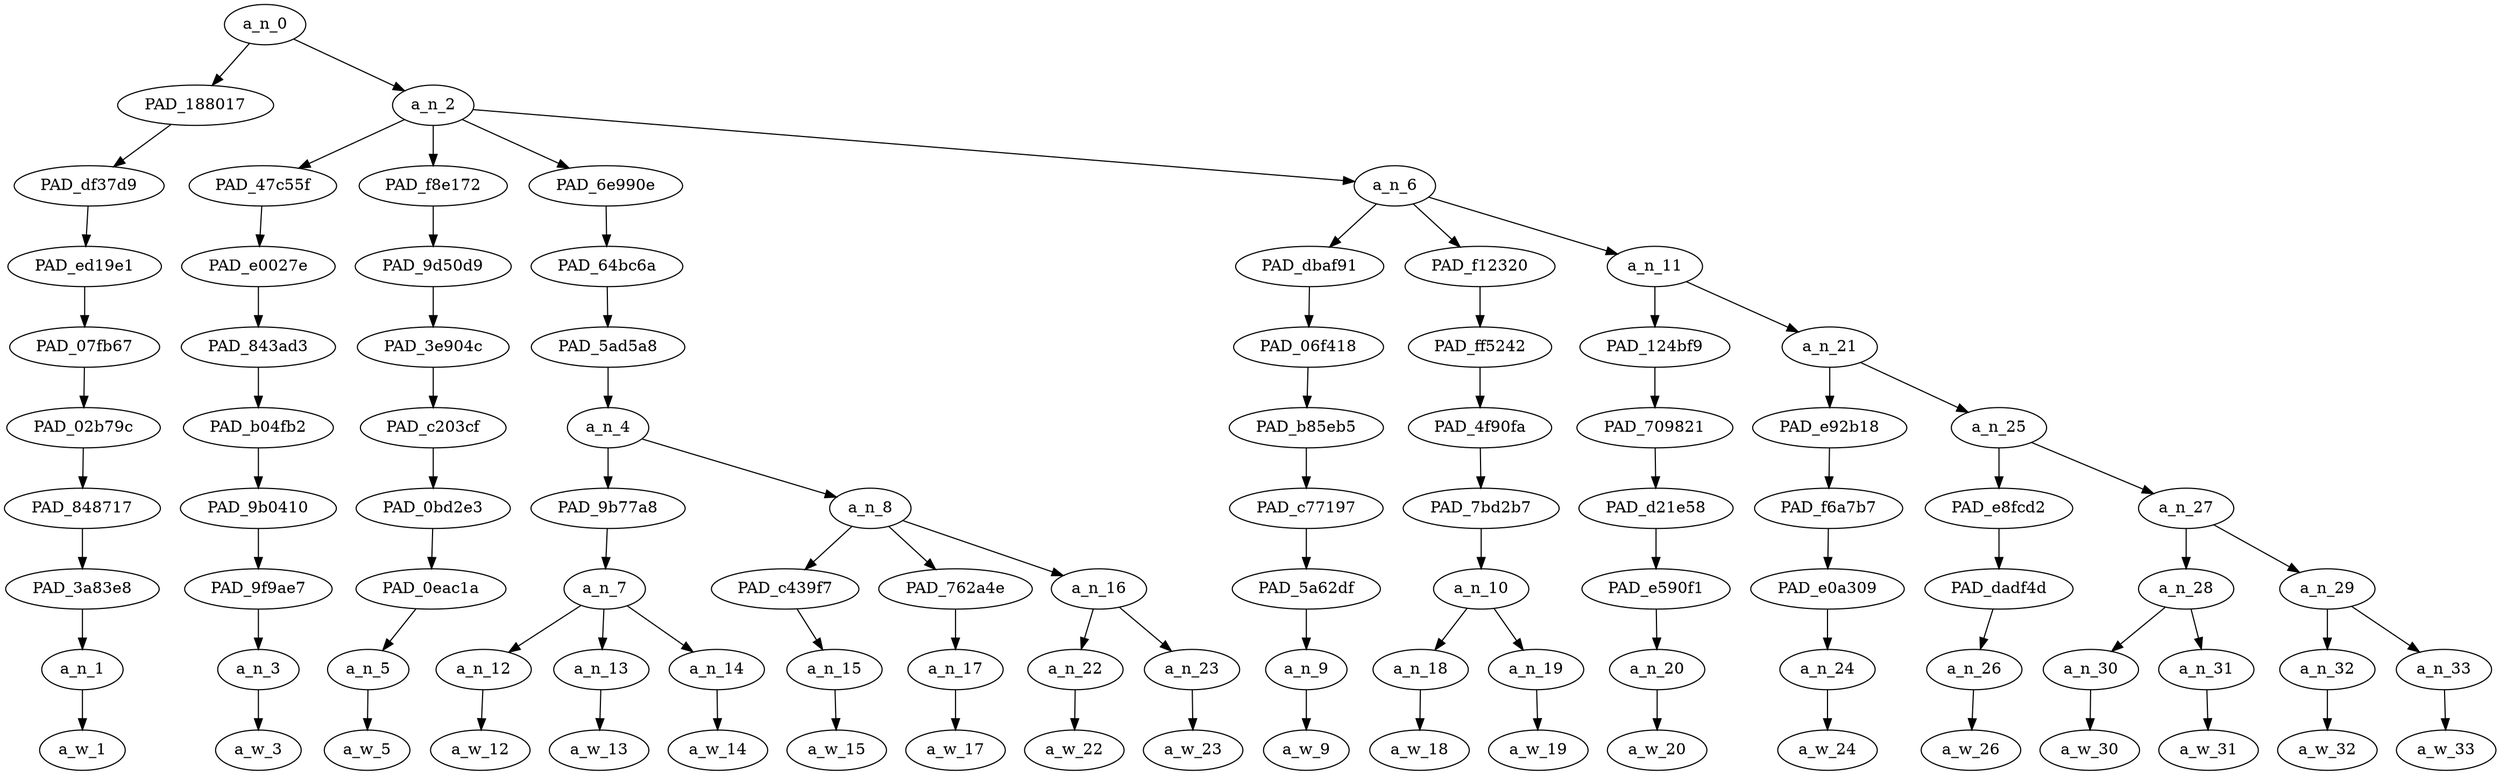 strict digraph "" {
	a_n_0	[div_dir=1,
		index=0,
		level=9,
		pos="3.325520833333333,9!",
		text_span="[0, 1, 2, 3, 4, 5, 6, 7, 8, 9, 10, 11, 12, 13, 14, 15, 16, 17, 18, 19]",
		value=1.00000000];
	PAD_188017	[div_dir=-1,
		index=0,
		level=8,
		pos="0.0,8!",
		text_span="[0]",
		value=0.05209993];
	a_n_0 -> PAD_188017;
	a_n_2	[div_dir=1,
		index=1,
		level=8,
		pos="6.651041666666666,8!",
		text_span="[1, 2, 3, 4, 5, 6, 7, 8, 9, 10, 11, 12, 13, 14, 15, 16, 17, 18, 19]",
		value=0.94785450];
	a_n_0 -> a_n_2;
	PAD_df37d9	[div_dir=-1,
		index=0,
		level=7,
		pos="0.0,7!",
		text_span="[0]",
		value=0.05209993];
	PAD_188017 -> PAD_df37d9;
	PAD_ed19e1	[div_dir=-1,
		index=0,
		level=6,
		pos="0.0,6!",
		text_span="[0]",
		value=0.05209993];
	PAD_df37d9 -> PAD_ed19e1;
	PAD_07fb67	[div_dir=-1,
		index=0,
		level=5,
		pos="0.0,5!",
		text_span="[0]",
		value=0.05209993];
	PAD_ed19e1 -> PAD_07fb67;
	PAD_02b79c	[div_dir=-1,
		index=0,
		level=4,
		pos="0.0,4!",
		text_span="[0]",
		value=0.05209993];
	PAD_07fb67 -> PAD_02b79c;
	PAD_848717	[div_dir=-1,
		index=0,
		level=3,
		pos="0.0,3!",
		text_span="[0]",
		value=0.05209993];
	PAD_02b79c -> PAD_848717;
	PAD_3a83e8	[div_dir=-1,
		index=0,
		level=2,
		pos="0.0,2!",
		text_span="[0]",
		value=0.05209993];
	PAD_848717 -> PAD_3a83e8;
	a_n_1	[div_dir=-1,
		index=0,
		level=1,
		pos="0.0,1!",
		text_span="[0]",
		value=0.05209993];
	PAD_3a83e8 -> a_n_1;
	a_w_1	[div_dir=0,
		index=0,
		level=0,
		pos="0,0!",
		text_span="[0]",
		value=what];
	a_n_1 -> a_w_1;
	PAD_47c55f	[div_dir=1,
		index=1,
		level=7,
		pos="1.0,7!",
		text_span="[1]",
		value=0.03296928];
	a_n_2 -> PAD_47c55f;
	PAD_f8e172	[div_dir=1,
		index=3,
		level=7,
		pos="9.0,7!",
		text_span="[9]",
		value=0.05939854];
	a_n_2 -> PAD_f8e172;
	PAD_6e990e	[div_dir=-1,
		index=2,
		level=7,
		pos="4.75,7!",
		text_span="[2, 3, 4, 5, 6, 7, 8]",
		value=0.39828021];
	a_n_2 -> PAD_6e990e;
	a_n_6	[div_dir=1,
		index=4,
		level=7,
		pos="11.854166666666666,7!",
		text_span="[10, 11, 12, 13, 14, 15, 16, 17, 18, 19]",
		value=0.45705794];
	a_n_2 -> a_n_6;
	PAD_e0027e	[div_dir=1,
		index=1,
		level=6,
		pos="1.0,6!",
		text_span="[1]",
		value=0.03296928];
	PAD_47c55f -> PAD_e0027e;
	PAD_843ad3	[div_dir=1,
		index=1,
		level=5,
		pos="1.0,5!",
		text_span="[1]",
		value=0.03296928];
	PAD_e0027e -> PAD_843ad3;
	PAD_b04fb2	[div_dir=1,
		index=1,
		level=4,
		pos="1.0,4!",
		text_span="[1]",
		value=0.03296928];
	PAD_843ad3 -> PAD_b04fb2;
	PAD_9b0410	[div_dir=1,
		index=1,
		level=3,
		pos="1.0,3!",
		text_span="[1]",
		value=0.03296928];
	PAD_b04fb2 -> PAD_9b0410;
	PAD_9f9ae7	[div_dir=1,
		index=1,
		level=2,
		pos="1.0,2!",
		text_span="[1]",
		value=0.03296928];
	PAD_9b0410 -> PAD_9f9ae7;
	a_n_3	[div_dir=1,
		index=1,
		level=1,
		pos="1.0,1!",
		text_span="[1]",
		value=0.03296928];
	PAD_9f9ae7 -> a_n_3;
	a_w_3	[div_dir=0,
		index=1,
		level=0,
		pos="1,0!",
		text_span="[1]",
		value=are];
	a_n_3 -> a_w_3;
	PAD_9d50d9	[div_dir=1,
		index=3,
		level=6,
		pos="9.0,6!",
		text_span="[9]",
		value=0.05939854];
	PAD_f8e172 -> PAD_9d50d9;
	PAD_3e904c	[div_dir=1,
		index=3,
		level=5,
		pos="9.0,5!",
		text_span="[9]",
		value=0.05939854];
	PAD_9d50d9 -> PAD_3e904c;
	PAD_c203cf	[div_dir=1,
		index=3,
		level=4,
		pos="9.0,4!",
		text_span="[9]",
		value=0.05939854];
	PAD_3e904c -> PAD_c203cf;
	PAD_0bd2e3	[div_dir=1,
		index=4,
		level=3,
		pos="9.0,3!",
		text_span="[9]",
		value=0.05939854];
	PAD_c203cf -> PAD_0bd2e3;
	PAD_0eac1a	[div_dir=1,
		index=6,
		level=2,
		pos="9.0,2!",
		text_span="[9]",
		value=0.05939854];
	PAD_0bd2e3 -> PAD_0eac1a;
	a_n_5	[div_dir=1,
		index=9,
		level=1,
		pos="9.0,1!",
		text_span="[9]",
		value=0.05939854];
	PAD_0eac1a -> a_n_5;
	a_w_5	[div_dir=0,
		index=9,
		level=0,
		pos="9,0!",
		text_span="[9]",
		value="<number>1"];
	a_n_5 -> a_w_5;
	PAD_64bc6a	[div_dir=-1,
		index=2,
		level=6,
		pos="4.75,6!",
		text_span="[2, 3, 4, 5, 6, 7, 8]",
		value=0.39828021];
	PAD_6e990e -> PAD_64bc6a;
	PAD_5ad5a8	[div_dir=-1,
		index=2,
		level=5,
		pos="4.75,5!",
		text_span="[2, 3, 4, 5, 6, 7, 8]",
		value=0.39828021];
	PAD_64bc6a -> PAD_5ad5a8;
	a_n_4	[div_dir=-1,
		index=2,
		level=4,
		pos="4.75,4!",
		text_span="[2, 3, 4, 5, 6, 7, 8]",
		value=0.39828021];
	PAD_5ad5a8 -> a_n_4;
	PAD_9b77a8	[div_dir=-1,
		index=2,
		level=3,
		pos="3.0,3!",
		text_span="[2, 3, 4]",
		value=0.22297052];
	a_n_4 -> PAD_9b77a8;
	a_n_8	[div_dir=1,
		index=3,
		level=3,
		pos="6.5,3!",
		text_span="[5, 6, 7, 8]",
		value=0.17527145];
	a_n_4 -> a_n_8;
	a_n_7	[div_dir=-1,
		index=2,
		level=2,
		pos="3.0,2!",
		text_span="[2, 3, 4]",
		value=0.22297052];
	PAD_9b77a8 -> a_n_7;
	a_n_12	[div_dir=1,
		index=2,
		level=1,
		pos="2.0,1!",
		text_span="[2]",
		value=0.07010829];
	a_n_7 -> a_n_12;
	a_n_13	[div_dir=-1,
		index=3,
		level=1,
		pos="3.0,1!",
		text_span="[3]",
		value=0.04731590];
	a_n_7 -> a_n_13;
	a_n_14	[div_dir=-1,
		index=4,
		level=1,
		pos="4.0,1!",
		text_span="[4]",
		value=0.10549169];
	a_n_7 -> a_n_14;
	a_w_12	[div_dir=0,
		index=2,
		level=0,
		pos="2,0!",
		text_span="[2]",
		value=google];
	a_n_12 -> a_w_12;
	a_w_13	[div_dir=0,
		index=3,
		level=0,
		pos="3,0!",
		text_span="[3]",
		value=favorite];
	a_n_13 -> a_w_13;
	a_w_14	[div_dir=0,
		index=4,
		level=0,
		pos="4,0!",
		text_span="[4]",
		value=hobbies];
	a_n_14 -> a_w_14;
	PAD_c439f7	[div_dir=1,
		index=3,
		level=2,
		pos="5.0,2!",
		text_span="[5]",
		value=0.04509972];
	a_n_8 -> PAD_c439f7;
	PAD_762a4e	[div_dir=1,
		index=5,
		level=2,
		pos="8.0,2!",
		text_span="[8]",
		value=0.05657369];
	a_n_8 -> PAD_762a4e;
	a_n_16	[div_dir=-1,
		index=4,
		level=2,
		pos="6.5,2!",
		text_span="[6, 7]",
		value=0.07359306];
	a_n_8 -> a_n_16;
	a_n_15	[div_dir=1,
		index=5,
		level=1,
		pos="5.0,1!",
		text_span="[5]",
		value=0.04509972];
	PAD_c439f7 -> a_n_15;
	a_w_15	[div_dir=0,
		index=5,
		level=0,
		pos="5,0!",
		text_span="[5]",
		value="<number>"];
	a_n_15 -> a_w_15;
	a_n_17	[div_dir=1,
		index=8,
		level=1,
		pos="8.0,1!",
		text_span="[8]",
		value=0.05657369];
	PAD_762a4e -> a_n_17;
	a_w_17	[div_dir=0,
		index=8,
		level=0,
		pos="8,0!",
		text_span="[8]",
		value=competitors];
	a_n_17 -> a_w_17;
	a_n_22	[div_dir=-1,
		index=6,
		level=1,
		pos="6.0,1!",
		text_span="[6]",
		value=0.03321686];
	a_n_16 -> a_n_22;
	a_n_23	[div_dir=1,
		index=7,
		level=1,
		pos="7.0,1!",
		text_span="[7]",
		value=0.04033814];
	a_n_16 -> a_n_23;
	a_w_22	[div_dir=0,
		index=6,
		level=0,
		pos="6,0!",
		text_span="[6]",
		value=de];
	a_n_22 -> a_w_22;
	a_w_23	[div_dir=0,
		index=7,
		level=0,
		pos="7,0!",
		text_span="[7]",
		value=listing];
	a_n_23 -> a_w_23;
	PAD_dbaf91	[div_dir=-1,
		index=4,
		level=6,
		pos="10.0,6!",
		text_span="[10]",
		value=0.06908271];
	a_n_6 -> PAD_dbaf91;
	PAD_f12320	[div_dir=1,
		index=5,
		level=6,
		pos="11.5,6!",
		text_span="[11, 12]",
		value=0.11065208];
	a_n_6 -> PAD_f12320;
	a_n_11	[div_dir=1,
		index=6,
		level=6,
		pos="14.0625,6!",
		text_span="[13, 14, 15, 16, 17, 18, 19]",
		value=0.27714820];
	a_n_6 -> a_n_11;
	PAD_06f418	[div_dir=-1,
		index=4,
		level=5,
		pos="10.0,5!",
		text_span="[10]",
		value=0.06908271];
	PAD_dbaf91 -> PAD_06f418;
	PAD_b85eb5	[div_dir=-1,
		index=4,
		level=4,
		pos="10.0,4!",
		text_span="[10]",
		value=0.06908271];
	PAD_06f418 -> PAD_b85eb5;
	PAD_c77197	[div_dir=-1,
		index=5,
		level=3,
		pos="10.0,3!",
		text_span="[10]",
		value=0.06908271];
	PAD_b85eb5 -> PAD_c77197;
	PAD_5a62df	[div_dir=-1,
		index=7,
		level=2,
		pos="10.0,2!",
		text_span="[10]",
		value=0.06908271];
	PAD_c77197 -> PAD_5a62df;
	a_n_9	[div_dir=-1,
		index=10,
		level=1,
		pos="10.0,1!",
		text_span="[10]",
		value=0.06908271];
	PAD_5a62df -> a_n_9;
	a_w_9	[div_dir=0,
		index=10,
		level=0,
		pos="10,0!",
		text_span="[10]",
		value=firing];
	a_n_9 -> a_w_9;
	PAD_ff5242	[div_dir=1,
		index=5,
		level=5,
		pos="11.5,5!",
		text_span="[11, 12]",
		value=0.11065208];
	PAD_f12320 -> PAD_ff5242;
	PAD_4f90fa	[div_dir=1,
		index=5,
		level=4,
		pos="11.5,4!",
		text_span="[11, 12]",
		value=0.11065208];
	PAD_ff5242 -> PAD_4f90fa;
	PAD_7bd2b7	[div_dir=1,
		index=6,
		level=3,
		pos="11.5,3!",
		text_span="[11, 12]",
		value=0.11065208];
	PAD_4f90fa -> PAD_7bd2b7;
	a_n_10	[div_dir=1,
		index=8,
		level=2,
		pos="11.5,2!",
		text_span="[11, 12]",
		value=0.11065208];
	PAD_7bd2b7 -> a_n_10;
	a_n_18	[div_dir=1,
		index=11,
		level=1,
		pos="11.0,1!",
		text_span="[11]",
		value=0.06726169];
	a_n_10 -> a_n_18;
	a_n_19	[div_dir=1,
		index=12,
		level=1,
		pos="12.0,1!",
		text_span="[12]",
		value=0.04315215];
	a_n_10 -> a_n_19;
	a_w_18	[div_dir=0,
		index=11,
		level=0,
		pos="11,0!",
		text_span="[11]",
		value=white];
	a_n_18 -> a_w_18;
	a_w_19	[div_dir=0,
		index=12,
		level=0,
		pos="12,0!",
		text_span="[12]",
		value=people];
	a_n_19 -> a_w_19;
	PAD_124bf9	[div_dir=1,
		index=6,
		level=5,
		pos="13.0,5!",
		text_span="[13]",
		value=0.03742380];
	a_n_11 -> PAD_124bf9;
	a_n_21	[div_dir=1,
		index=7,
		level=5,
		pos="15.125,5!",
		text_span="[14, 15, 16, 17, 18, 19]",
		value=0.23948073];
	a_n_11 -> a_n_21;
	PAD_709821	[div_dir=1,
		index=6,
		level=4,
		pos="13.0,4!",
		text_span="[13]",
		value=0.03742380];
	PAD_124bf9 -> PAD_709821;
	PAD_d21e58	[div_dir=1,
		index=7,
		level=3,
		pos="13.0,3!",
		text_span="[13]",
		value=0.03742380];
	PAD_709821 -> PAD_d21e58;
	PAD_e590f1	[div_dir=1,
		index=9,
		level=2,
		pos="13.0,2!",
		text_span="[13]",
		value=0.03742380];
	PAD_d21e58 -> PAD_e590f1;
	a_n_20	[div_dir=1,
		index=13,
		level=1,
		pos="13.0,1!",
		text_span="[13]",
		value=0.03742380];
	PAD_e590f1 -> a_n_20;
	a_w_20	[div_dir=0,
		index=13,
		level=0,
		pos="13,0!",
		text_span="[13]",
		value="<number>2"];
	a_n_20 -> a_w_20;
	PAD_e92b18	[div_dir=1,
		index=7,
		level=4,
		pos="14.0,4!",
		text_span="[14]",
		value=0.03419543];
	a_n_21 -> PAD_e92b18;
	a_n_25	[div_dir=1,
		index=8,
		level=4,
		pos="16.25,4!",
		text_span="[15, 16, 17, 18, 19]",
		value=0.20507762];
	a_n_21 -> a_n_25;
	PAD_f6a7b7	[div_dir=1,
		index=8,
		level=3,
		pos="14.0,3!",
		text_span="[14]",
		value=0.03419543];
	PAD_e92b18 -> PAD_f6a7b7;
	PAD_e0a309	[div_dir=1,
		index=10,
		level=2,
		pos="14.0,2!",
		text_span="[14]",
		value=0.03419543];
	PAD_f6a7b7 -> PAD_e0a309;
	a_n_24	[div_dir=1,
		index=14,
		level=1,
		pos="14.0,1!",
		text_span="[14]",
		value=0.03419543];
	PAD_e0a309 -> a_n_24;
	a_w_24	[div_dir=0,
		index=14,
		level=0,
		pos="14,0!",
		text_span="[14]",
		value=deciding];
	a_n_24 -> a_w_24;
	PAD_e8fcd2	[div_dir=-1,
		index=9,
		level=3,
		pos="15.0,3!",
		text_span="[15]",
		value=0.03204371];
	a_n_25 -> PAD_e8fcd2;
	a_n_27	[div_dir=1,
		index=10,
		level=3,
		pos="17.5,3!",
		text_span="[16, 17, 18, 19]",
		value=0.17286874];
	a_n_25 -> a_n_27;
	PAD_dadf4d	[div_dir=-1,
		index=11,
		level=2,
		pos="15.0,2!",
		text_span="[15]",
		value=0.03204371];
	PAD_e8fcd2 -> PAD_dadf4d;
	a_n_26	[div_dir=-1,
		index=15,
		level=1,
		pos="15.0,1!",
		text_span="[15]",
		value=0.03204371];
	PAD_dadf4d -> a_n_26;
	a_w_26	[div_dir=0,
		index=15,
		level=0,
		pos="15,0!",
		text_span="[15]",
		value=what1];
	a_n_26 -> a_w_26;
	a_n_28	[div_dir=1,
		index=12,
		level=2,
		pos="16.5,2!",
		text_span="[16, 17]",
		value=0.11133526];
	a_n_27 -> a_n_28;
	a_n_29	[div_dir=1,
		index=13,
		level=2,
		pos="18.5,2!",
		text_span="[18, 19]",
		value=0.06133466];
	a_n_27 -> a_n_29;
	a_n_30	[div_dir=1,
		index=16,
		level=1,
		pos="16.0,1!",
		text_span="[16]",
		value=0.06952818];
	a_n_28 -> a_n_30;
	a_n_31	[div_dir=1,
		index=17,
		level=1,
		pos="17.0,1!",
		text_span="[17]",
		value=0.04172764];
	a_n_28 -> a_n_31;
	a_w_30	[div_dir=0,
		index=16,
		level=0,
		pos="16,0!",
		text_span="[16]",
		value=white1];
	a_n_30 -> a_w_30;
	a_w_31	[div_dir=0,
		index=17,
		level=0,
		pos="17,0!",
		text_span="[17]",
		value=people1];
	a_n_31 -> a_w_31;
	a_n_32	[div_dir=1,
		index=18,
		level=1,
		pos="18.0,1!",
		text_span="[18]",
		value=0.02852556];
	a_n_29 -> a_n_32;
	a_n_33	[div_dir=1,
		index=19,
		level=1,
		pos="19.0,1!",
		text_span="[19]",
		value=0.03260821];
	a_n_29 -> a_n_33;
	a_w_32	[div_dir=0,
		index=18,
		level=0,
		pos="18,0!",
		text_span="[18]",
		value=can];
	a_n_32 -> a_w_32;
	a_w_33	[div_dir=0,
		index=19,
		level=0,
		pos="19,0!",
		text_span="[19]",
		value=say];
	a_n_33 -> a_w_33;
}
